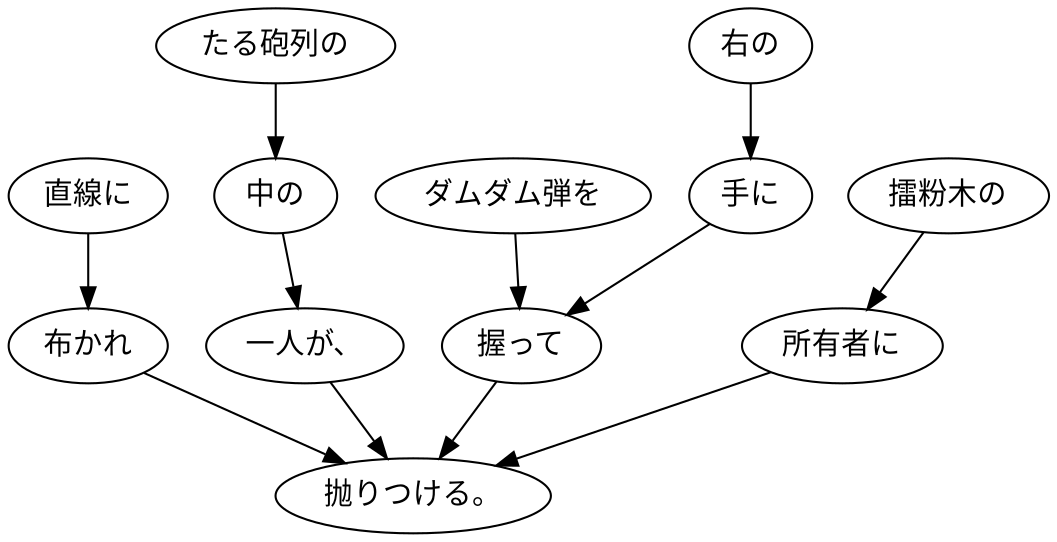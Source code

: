 digraph graph5050 {
	node0 [label="直線に"];
	node1 [label="布かれ"];
	node2 [label="たる砲列の"];
	node3 [label="中の"];
	node4 [label="一人が、"];
	node5 [label="ダムダム弾を"];
	node6 [label="右の"];
	node7 [label="手に"];
	node8 [label="握って"];
	node9 [label="擂粉木の"];
	node10 [label="所有者に"];
	node11 [label="抛りつける。"];
	node0 -> node1;
	node1 -> node11;
	node2 -> node3;
	node3 -> node4;
	node4 -> node11;
	node5 -> node8;
	node6 -> node7;
	node7 -> node8;
	node8 -> node11;
	node9 -> node10;
	node10 -> node11;
}
